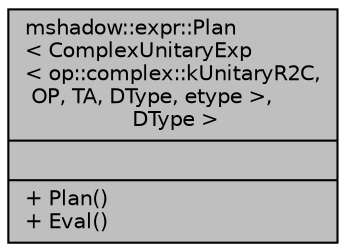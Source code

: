 digraph "mshadow::expr::Plan&lt; ComplexUnitaryExp&lt; op::complex::kUnitaryR2C, OP, TA, DType, etype &gt;, DType &gt;"
{
 // LATEX_PDF_SIZE
  edge [fontname="Helvetica",fontsize="10",labelfontname="Helvetica",labelfontsize="10"];
  node [fontname="Helvetica",fontsize="10",shape=record];
  Node1 [label="{mshadow::expr::Plan\l\< ComplexUnitaryExp\l\< op::complex::kUnitaryR2C,\l OP, TA, DType, etype \>,\l DType \>\n||+ Plan()\l+ Eval()\l}",height=0.2,width=0.4,color="black", fillcolor="grey75", style="filled", fontcolor="black",tooltip=" "];
}
